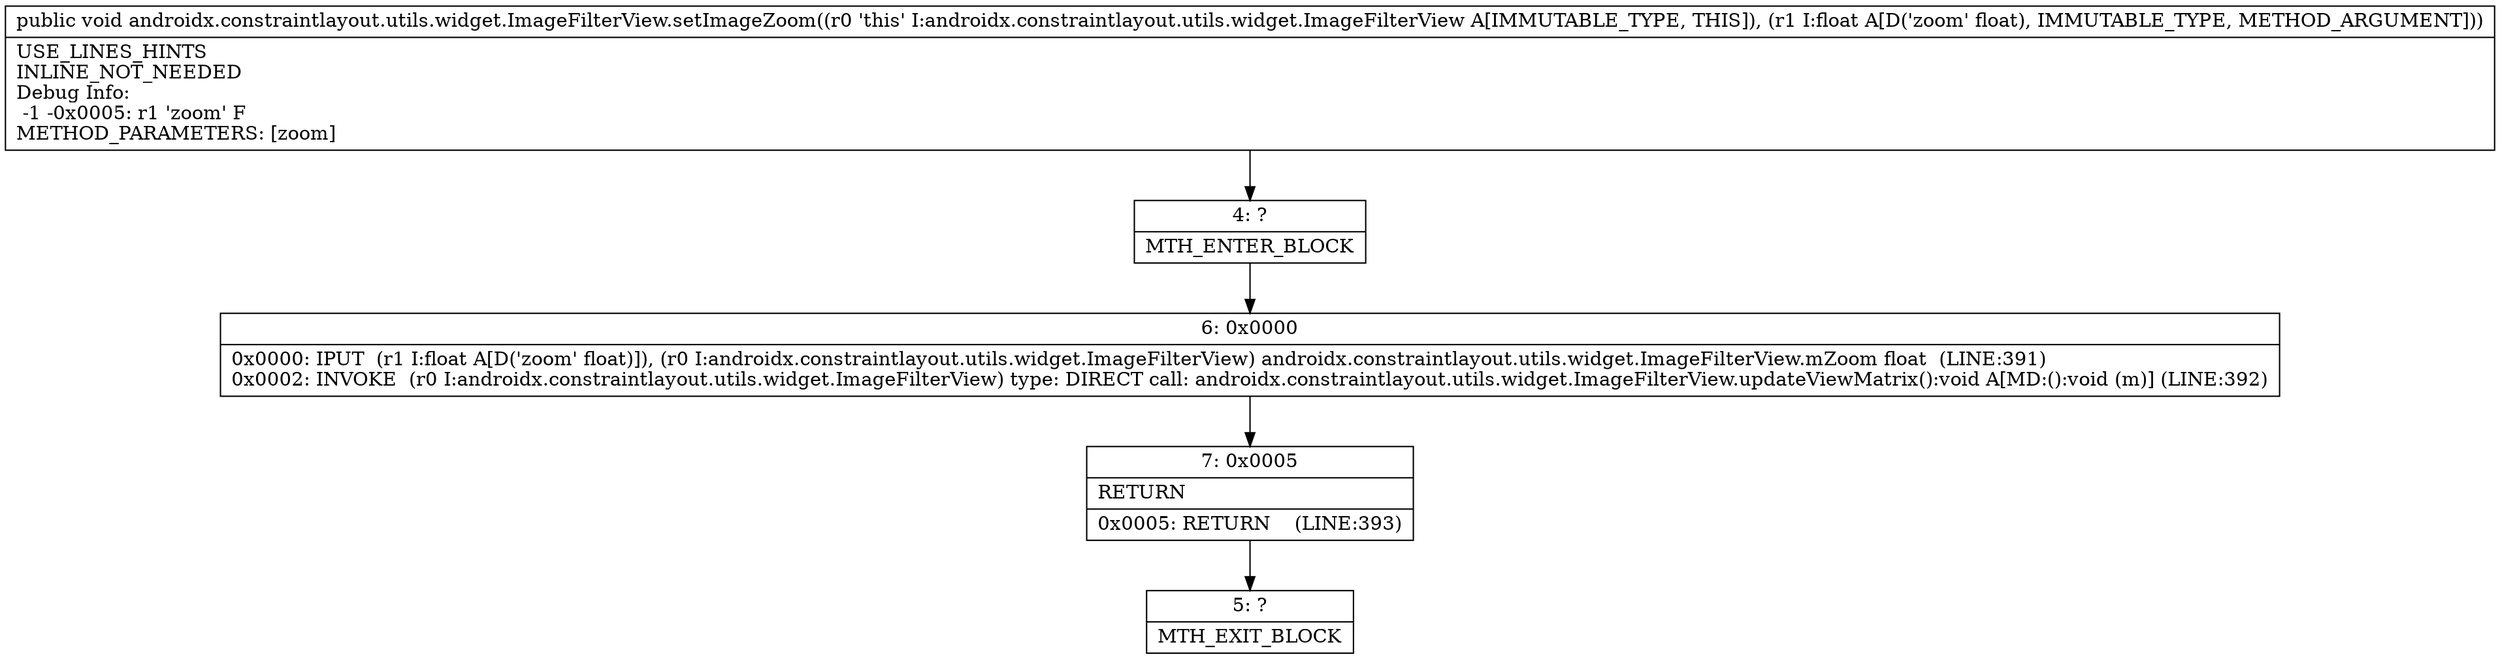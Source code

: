 digraph "CFG forandroidx.constraintlayout.utils.widget.ImageFilterView.setImageZoom(F)V" {
Node_4 [shape=record,label="{4\:\ ?|MTH_ENTER_BLOCK\l}"];
Node_6 [shape=record,label="{6\:\ 0x0000|0x0000: IPUT  (r1 I:float A[D('zoom' float)]), (r0 I:androidx.constraintlayout.utils.widget.ImageFilterView) androidx.constraintlayout.utils.widget.ImageFilterView.mZoom float  (LINE:391)\l0x0002: INVOKE  (r0 I:androidx.constraintlayout.utils.widget.ImageFilterView) type: DIRECT call: androidx.constraintlayout.utils.widget.ImageFilterView.updateViewMatrix():void A[MD:():void (m)] (LINE:392)\l}"];
Node_7 [shape=record,label="{7\:\ 0x0005|RETURN\l|0x0005: RETURN    (LINE:393)\l}"];
Node_5 [shape=record,label="{5\:\ ?|MTH_EXIT_BLOCK\l}"];
MethodNode[shape=record,label="{public void androidx.constraintlayout.utils.widget.ImageFilterView.setImageZoom((r0 'this' I:androidx.constraintlayout.utils.widget.ImageFilterView A[IMMUTABLE_TYPE, THIS]), (r1 I:float A[D('zoom' float), IMMUTABLE_TYPE, METHOD_ARGUMENT]))  | USE_LINES_HINTS\lINLINE_NOT_NEEDED\lDebug Info:\l  \-1 \-0x0005: r1 'zoom' F\lMETHOD_PARAMETERS: [zoom]\l}"];
MethodNode -> Node_4;Node_4 -> Node_6;
Node_6 -> Node_7;
Node_7 -> Node_5;
}

